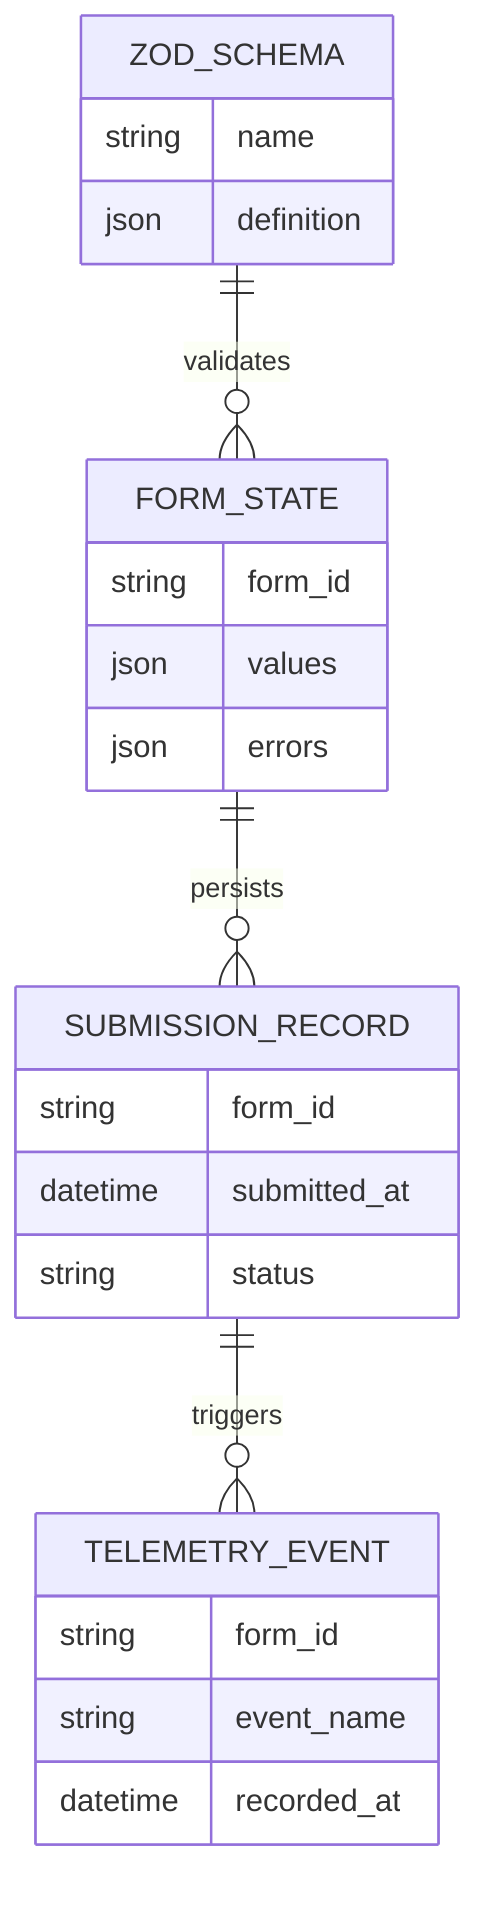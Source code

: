 erDiagram
    ZOD_SCHEMA {
        string name
        json definition
    }
    FORM_STATE {
        string form_id
        json values
        json errors
    }
    SUBMISSION_RECORD {
        string form_id
        datetime submitted_at
        string status
    }
    TELEMETRY_EVENT {
        string form_id
        string event_name
        datetime recorded_at
    }
    ZOD_SCHEMA ||--o{ FORM_STATE : validates
    FORM_STATE ||--o{ SUBMISSION_RECORD : persists
    SUBMISSION_RECORD ||--o{ TELEMETRY_EVENT : triggers
